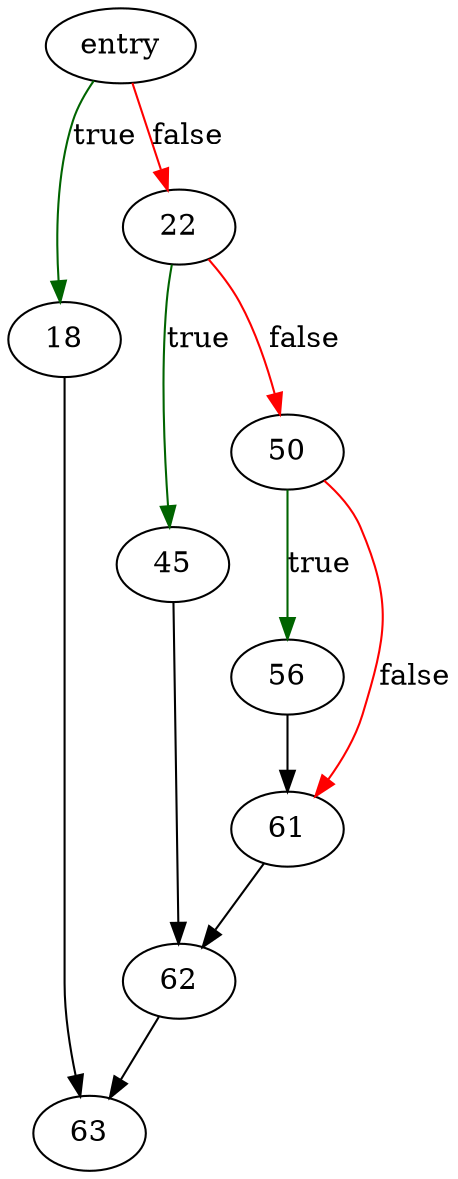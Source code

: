 digraph "whereLoopXfer" {
	// Node definitions.
	3 [label=entry];
	18;
	22;
	45;
	50;
	56;
	61;
	62;
	63;

	// Edge definitions.
	3 -> 18 [
		color=darkgreen
		label=true
	];
	3 -> 22 [
		color=red
		label=false
	];
	18 -> 63;
	22 -> 45 [
		color=darkgreen
		label=true
	];
	22 -> 50 [
		color=red
		label=false
	];
	45 -> 62;
	50 -> 56 [
		color=darkgreen
		label=true
	];
	50 -> 61 [
		color=red
		label=false
	];
	56 -> 61;
	61 -> 62;
	62 -> 63;
}